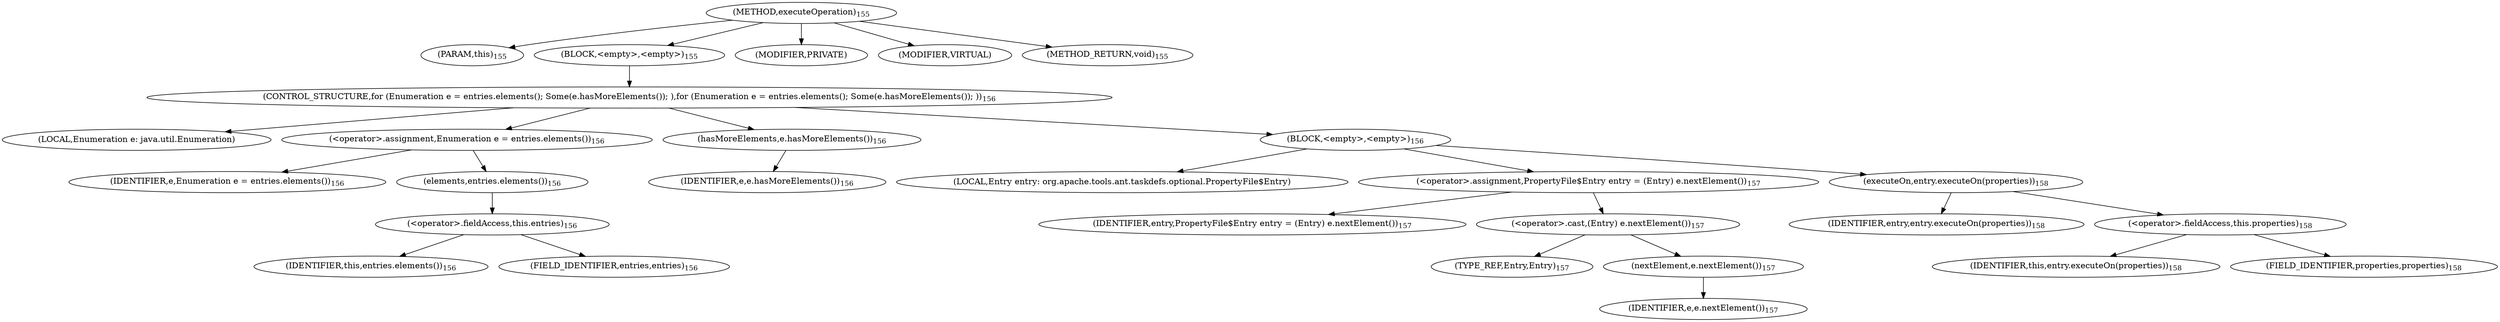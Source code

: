 digraph "executeOperation" {  
"137" [label = <(METHOD,executeOperation)<SUB>155</SUB>> ]
"138" [label = <(PARAM,this)<SUB>155</SUB>> ]
"139" [label = <(BLOCK,&lt;empty&gt;,&lt;empty&gt;)<SUB>155</SUB>> ]
"140" [label = <(CONTROL_STRUCTURE,for (Enumeration e = entries.elements(); Some(e.hasMoreElements()); ),for (Enumeration e = entries.elements(); Some(e.hasMoreElements()); ))<SUB>156</SUB>> ]
"141" [label = <(LOCAL,Enumeration e: java.util.Enumeration)> ]
"142" [label = <(&lt;operator&gt;.assignment,Enumeration e = entries.elements())<SUB>156</SUB>> ]
"143" [label = <(IDENTIFIER,e,Enumeration e = entries.elements())<SUB>156</SUB>> ]
"144" [label = <(elements,entries.elements())<SUB>156</SUB>> ]
"145" [label = <(&lt;operator&gt;.fieldAccess,this.entries)<SUB>156</SUB>> ]
"146" [label = <(IDENTIFIER,this,entries.elements())<SUB>156</SUB>> ]
"147" [label = <(FIELD_IDENTIFIER,entries,entries)<SUB>156</SUB>> ]
"148" [label = <(hasMoreElements,e.hasMoreElements())<SUB>156</SUB>> ]
"149" [label = <(IDENTIFIER,e,e.hasMoreElements())<SUB>156</SUB>> ]
"150" [label = <(BLOCK,&lt;empty&gt;,&lt;empty&gt;)<SUB>156</SUB>> ]
"151" [label = <(LOCAL,Entry entry: org.apache.tools.ant.taskdefs.optional.PropertyFile$Entry)> ]
"152" [label = <(&lt;operator&gt;.assignment,PropertyFile$Entry entry = (Entry) e.nextElement())<SUB>157</SUB>> ]
"153" [label = <(IDENTIFIER,entry,PropertyFile$Entry entry = (Entry) e.nextElement())<SUB>157</SUB>> ]
"154" [label = <(&lt;operator&gt;.cast,(Entry) e.nextElement())<SUB>157</SUB>> ]
"155" [label = <(TYPE_REF,Entry,Entry)<SUB>157</SUB>> ]
"156" [label = <(nextElement,e.nextElement())<SUB>157</SUB>> ]
"157" [label = <(IDENTIFIER,e,e.nextElement())<SUB>157</SUB>> ]
"158" [label = <(executeOn,entry.executeOn(properties))<SUB>158</SUB>> ]
"159" [label = <(IDENTIFIER,entry,entry.executeOn(properties))<SUB>158</SUB>> ]
"160" [label = <(&lt;operator&gt;.fieldAccess,this.properties)<SUB>158</SUB>> ]
"161" [label = <(IDENTIFIER,this,entry.executeOn(properties))<SUB>158</SUB>> ]
"162" [label = <(FIELD_IDENTIFIER,properties,properties)<SUB>158</SUB>> ]
"163" [label = <(MODIFIER,PRIVATE)> ]
"164" [label = <(MODIFIER,VIRTUAL)> ]
"165" [label = <(METHOD_RETURN,void)<SUB>155</SUB>> ]
  "137" -> "138" 
  "137" -> "139" 
  "137" -> "163" 
  "137" -> "164" 
  "137" -> "165" 
  "139" -> "140" 
  "140" -> "141" 
  "140" -> "142" 
  "140" -> "148" 
  "140" -> "150" 
  "142" -> "143" 
  "142" -> "144" 
  "144" -> "145" 
  "145" -> "146" 
  "145" -> "147" 
  "148" -> "149" 
  "150" -> "151" 
  "150" -> "152" 
  "150" -> "158" 
  "152" -> "153" 
  "152" -> "154" 
  "154" -> "155" 
  "154" -> "156" 
  "156" -> "157" 
  "158" -> "159" 
  "158" -> "160" 
  "160" -> "161" 
  "160" -> "162" 
}
